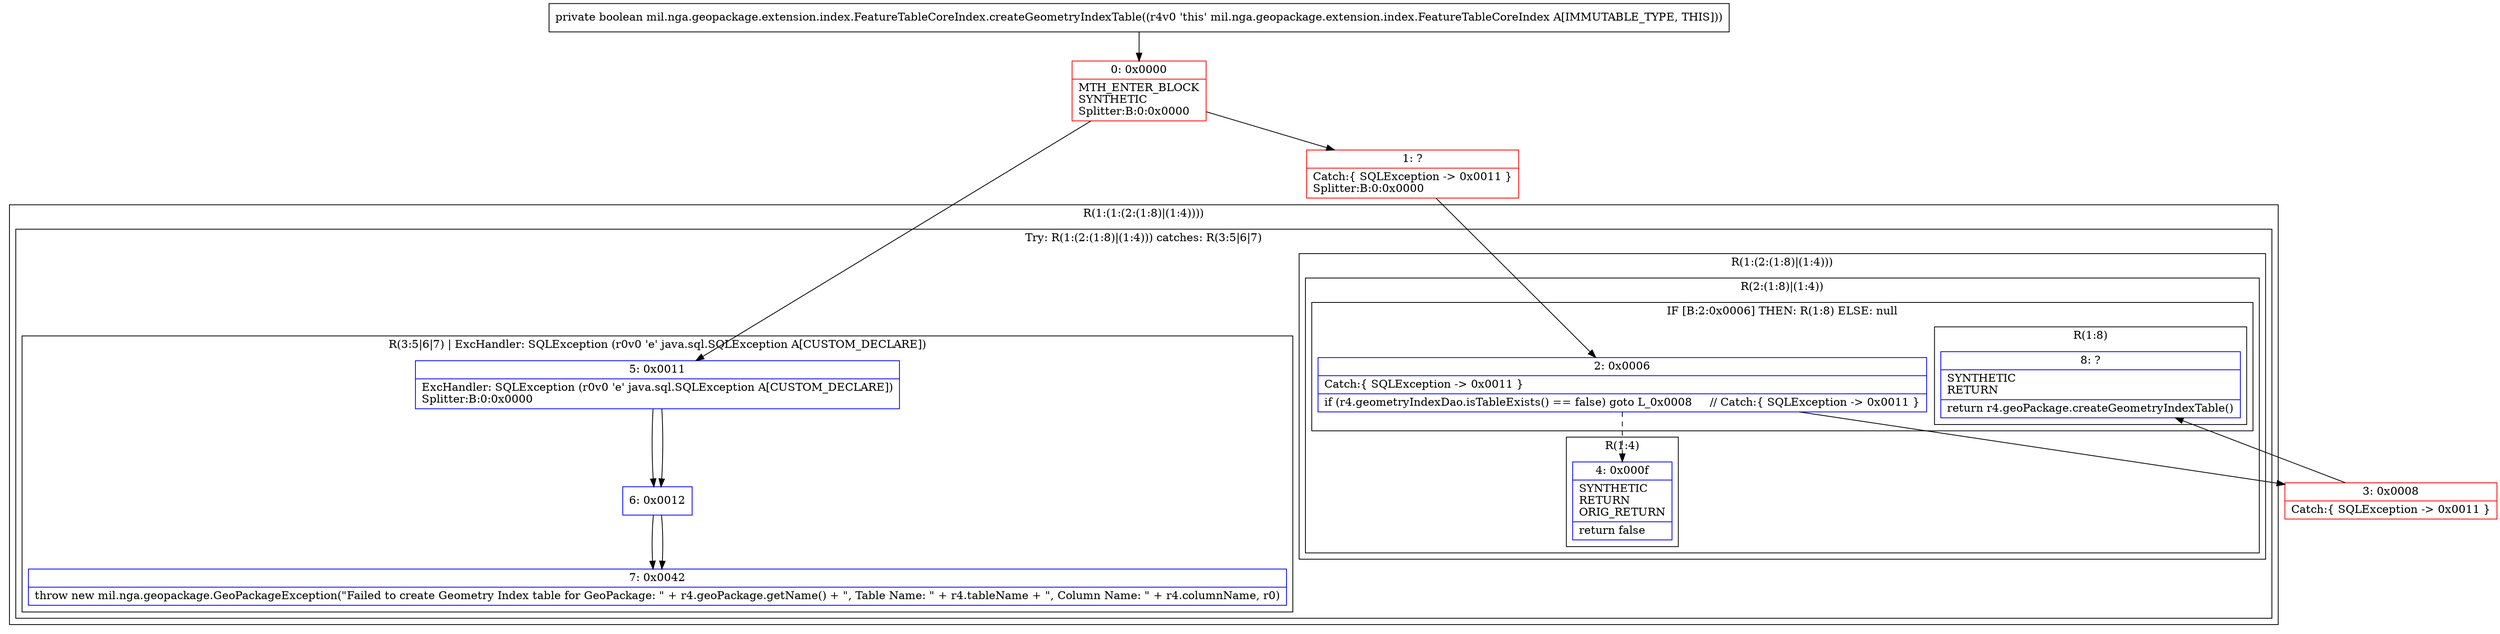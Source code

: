 digraph "CFG formil.nga.geopackage.extension.index.FeatureTableCoreIndex.createGeometryIndexTable()Z" {
subgraph cluster_Region_1844931037 {
label = "R(1:(1:(2:(1:8)|(1:4))))";
node [shape=record,color=blue];
subgraph cluster_TryCatchRegion_2010835280 {
label = "Try: R(1:(2:(1:8)|(1:4))) catches: R(3:5|6|7)";
node [shape=record,color=blue];
subgraph cluster_Region_1752159562 {
label = "R(1:(2:(1:8)|(1:4)))";
node [shape=record,color=blue];
subgraph cluster_Region_1838463341 {
label = "R(2:(1:8)|(1:4))";
node [shape=record,color=blue];
subgraph cluster_IfRegion_997952643 {
label = "IF [B:2:0x0006] THEN: R(1:8) ELSE: null";
node [shape=record,color=blue];
Node_2 [shape=record,label="{2\:\ 0x0006|Catch:\{ SQLException \-\> 0x0011 \}\l|if (r4.geometryIndexDao.isTableExists() == false) goto L_0x0008     \/\/ Catch:\{ SQLException \-\> 0x0011 \}\l}"];
subgraph cluster_Region_466318037 {
label = "R(1:8)";
node [shape=record,color=blue];
Node_8 [shape=record,label="{8\:\ ?|SYNTHETIC\lRETURN\l|return r4.geoPackage.createGeometryIndexTable()\l}"];
}
}
subgraph cluster_Region_228077923 {
label = "R(1:4)";
node [shape=record,color=blue];
Node_4 [shape=record,label="{4\:\ 0x000f|SYNTHETIC\lRETURN\lORIG_RETURN\l|return false\l}"];
}
}
}
subgraph cluster_Region_1158655596 {
label = "R(3:5|6|7) | ExcHandler: SQLException (r0v0 'e' java.sql.SQLException A[CUSTOM_DECLARE])\l";
node [shape=record,color=blue];
Node_5 [shape=record,label="{5\:\ 0x0011|ExcHandler: SQLException (r0v0 'e' java.sql.SQLException A[CUSTOM_DECLARE])\lSplitter:B:0:0x0000\l}"];
Node_6 [shape=record,label="{6\:\ 0x0012}"];
Node_7 [shape=record,label="{7\:\ 0x0042|throw new mil.nga.geopackage.GeoPackageException(\"Failed to create Geometry Index table for GeoPackage: \" + r4.geoPackage.getName() + \", Table Name: \" + r4.tableName + \", Column Name: \" + r4.columnName, r0)\l}"];
}
}
}
subgraph cluster_Region_1158655596 {
label = "R(3:5|6|7) | ExcHandler: SQLException (r0v0 'e' java.sql.SQLException A[CUSTOM_DECLARE])\l";
node [shape=record,color=blue];
Node_5 [shape=record,label="{5\:\ 0x0011|ExcHandler: SQLException (r0v0 'e' java.sql.SQLException A[CUSTOM_DECLARE])\lSplitter:B:0:0x0000\l}"];
Node_6 [shape=record,label="{6\:\ 0x0012}"];
Node_7 [shape=record,label="{7\:\ 0x0042|throw new mil.nga.geopackage.GeoPackageException(\"Failed to create Geometry Index table for GeoPackage: \" + r4.geoPackage.getName() + \", Table Name: \" + r4.tableName + \", Column Name: \" + r4.columnName, r0)\l}"];
}
Node_0 [shape=record,color=red,label="{0\:\ 0x0000|MTH_ENTER_BLOCK\lSYNTHETIC\lSplitter:B:0:0x0000\l}"];
Node_1 [shape=record,color=red,label="{1\:\ ?|Catch:\{ SQLException \-\> 0x0011 \}\lSplitter:B:0:0x0000\l}"];
Node_3 [shape=record,color=red,label="{3\:\ 0x0008|Catch:\{ SQLException \-\> 0x0011 \}\l}"];
MethodNode[shape=record,label="{private boolean mil.nga.geopackage.extension.index.FeatureTableCoreIndex.createGeometryIndexTable((r4v0 'this' mil.nga.geopackage.extension.index.FeatureTableCoreIndex A[IMMUTABLE_TYPE, THIS])) }"];
MethodNode -> Node_0;
Node_2 -> Node_3;
Node_2 -> Node_4[style=dashed];
Node_5 -> Node_6;
Node_6 -> Node_7;
Node_5 -> Node_6;
Node_6 -> Node_7;
Node_0 -> Node_1;
Node_0 -> Node_5;
Node_1 -> Node_2;
Node_3 -> Node_8;
}

